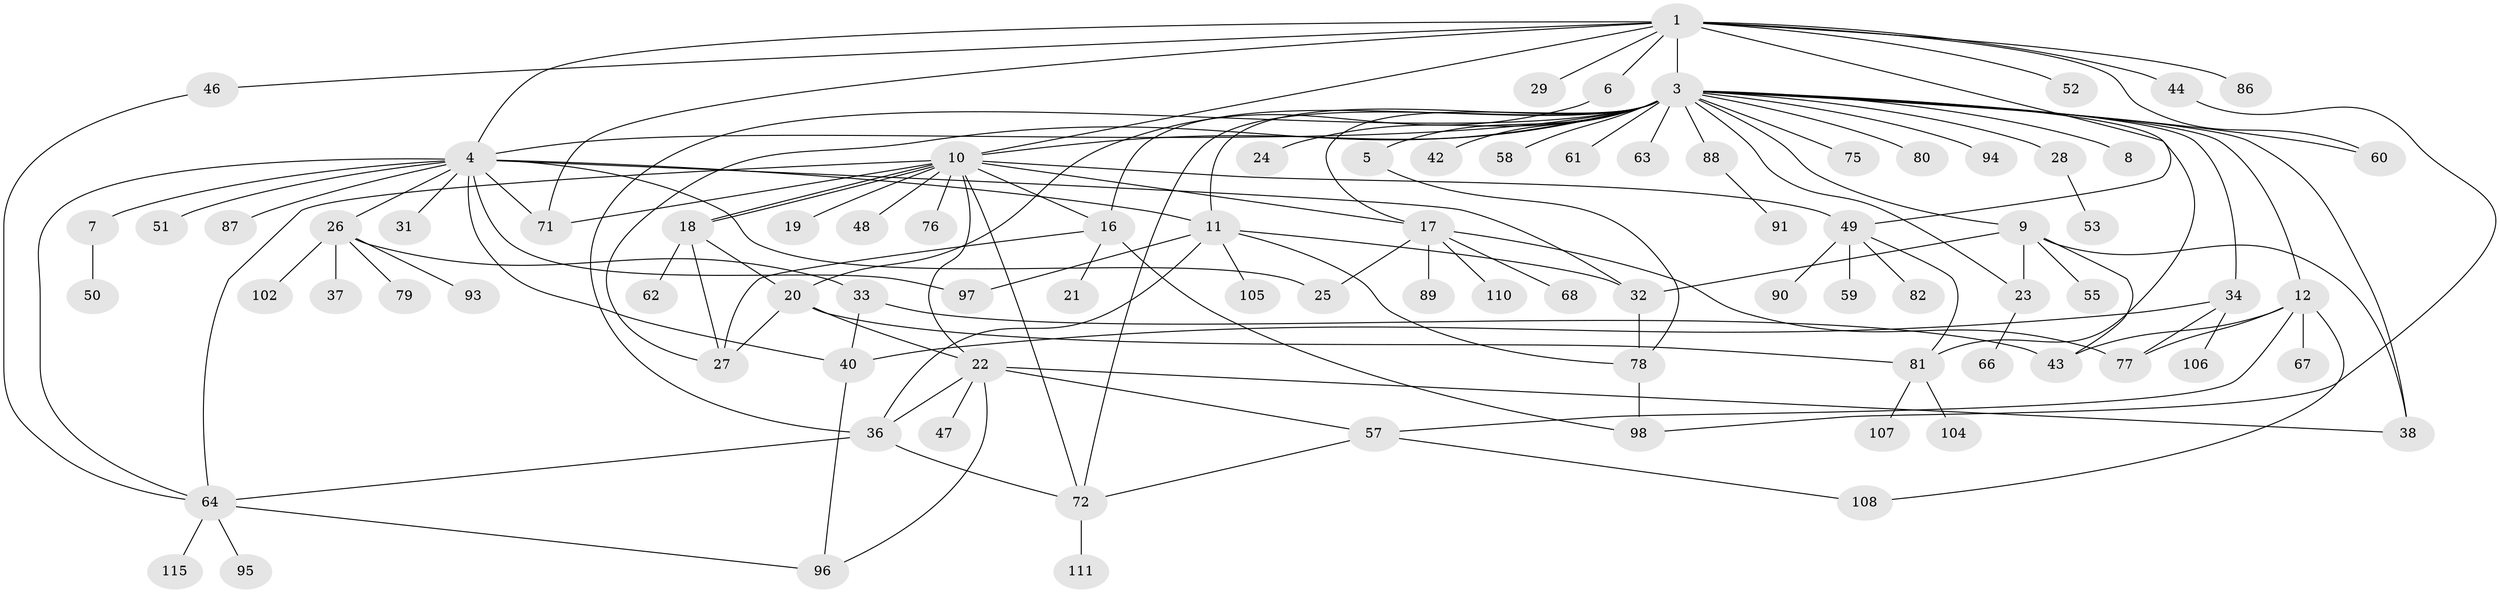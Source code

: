 // original degree distribution, {4: 0.05217391304347826, 12: 0.008695652173913044, 30: 0.008695652173913044, 11: 0.008695652173913044, 3: 0.1565217391304348, 2: 0.14782608695652175, 1: 0.46956521739130436, 5: 0.06956521739130435, 15: 0.008695652173913044, 7: 0.017391304347826087, 6: 0.043478260869565216, 8: 0.008695652173913044}
// Generated by graph-tools (version 1.1) at 2025/41/03/06/25 10:41:50]
// undirected, 87 vertices, 132 edges
graph export_dot {
graph [start="1"]
  node [color=gray90,style=filled];
  1 [super="+2"];
  3 [super="+14"];
  4 [super="+15"];
  5 [super="+35"];
  6 [super="+13"];
  7;
  8;
  9 [super="+45"];
  10 [super="+114"];
  11 [super="+109"];
  12 [super="+56"];
  16 [super="+113"];
  17 [super="+100"];
  18 [super="+112"];
  19;
  20 [super="+85"];
  21;
  22 [super="+30"];
  23 [super="+65"];
  24;
  25;
  26 [super="+41"];
  27 [super="+99"];
  28;
  29;
  31;
  32;
  33;
  34 [super="+92"];
  36 [super="+39"];
  37;
  38 [super="+69"];
  40 [super="+84"];
  42;
  43 [super="+103"];
  44;
  46;
  47;
  48 [super="+74"];
  49 [super="+54"];
  50;
  51;
  52;
  53;
  55;
  57 [super="+73"];
  58;
  59;
  60;
  61;
  62;
  63;
  64 [super="+70"];
  66;
  67;
  68;
  71 [super="+83"];
  72;
  75;
  76;
  77;
  78 [super="+101"];
  79;
  80;
  81;
  82;
  86;
  87;
  88;
  89;
  90;
  91;
  93;
  94;
  95;
  96;
  97;
  98;
  102;
  104;
  105;
  106;
  107;
  108;
  110;
  111;
  115;
  1 -- 10;
  1 -- 44 [weight=2];
  1 -- 46;
  1 -- 3;
  1 -- 4;
  1 -- 6;
  1 -- 71;
  1 -- 49;
  1 -- 52;
  1 -- 86;
  1 -- 60;
  1 -- 29;
  3 -- 4;
  3 -- 5;
  3 -- 8;
  3 -- 9;
  3 -- 10;
  3 -- 11;
  3 -- 12;
  3 -- 16;
  3 -- 17;
  3 -- 23;
  3 -- 24;
  3 -- 28;
  3 -- 34;
  3 -- 36;
  3 -- 38;
  3 -- 42;
  3 -- 58;
  3 -- 60;
  3 -- 61;
  3 -- 63;
  3 -- 72;
  3 -- 75;
  3 -- 80;
  3 -- 81;
  3 -- 88;
  3 -- 94;
  3 -- 27;
  4 -- 7;
  4 -- 25;
  4 -- 26;
  4 -- 31;
  4 -- 32;
  4 -- 51;
  4 -- 97;
  4 -- 71;
  4 -- 87;
  4 -- 40;
  4 -- 11;
  4 -- 64;
  5 -- 78;
  6 -- 20;
  7 -- 50;
  9 -- 38;
  9 -- 43;
  9 -- 23;
  9 -- 32;
  9 -- 55;
  10 -- 16;
  10 -- 17;
  10 -- 18;
  10 -- 18;
  10 -- 19;
  10 -- 22;
  10 -- 48;
  10 -- 49;
  10 -- 72;
  10 -- 76;
  10 -- 71;
  10 -- 64;
  11 -- 32;
  11 -- 78;
  11 -- 97;
  11 -- 105;
  11 -- 36;
  12 -- 108;
  12 -- 67;
  12 -- 57;
  12 -- 77;
  12 -- 43;
  16 -- 21;
  16 -- 27;
  16 -- 98;
  17 -- 25;
  17 -- 68;
  17 -- 77;
  17 -- 89;
  17 -- 110;
  18 -- 20;
  18 -- 62;
  18 -- 27;
  20 -- 22;
  20 -- 81;
  20 -- 27;
  22 -- 38;
  22 -- 57;
  22 -- 96;
  22 -- 36;
  22 -- 47;
  23 -- 66;
  26 -- 33;
  26 -- 37;
  26 -- 79;
  26 -- 93;
  26 -- 102;
  28 -- 53;
  32 -- 78;
  33 -- 40;
  33 -- 43;
  34 -- 40;
  34 -- 77;
  34 -- 106;
  36 -- 64;
  36 -- 72;
  40 -- 96;
  44 -- 98;
  46 -- 64;
  49 -- 81;
  49 -- 82;
  49 -- 90;
  49 -- 59;
  57 -- 108;
  57 -- 72;
  64 -- 96;
  64 -- 115;
  64 -- 95;
  72 -- 111;
  78 -- 98;
  81 -- 104;
  81 -- 107;
  88 -- 91;
}
